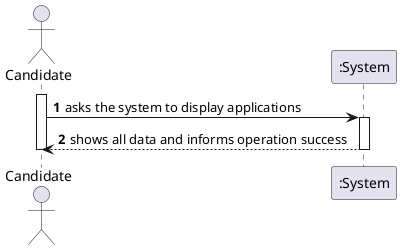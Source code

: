 @startuml US3000_SSD

autonumber

actor Candidate as "Candidate"

activate Candidate

Candidate -> ":System" : asks the system to display applications
activate ":System"


":System" --> Candidate : shows all data and informs operation success
deactivate ":System"

deactivate Candidate

@enduml

